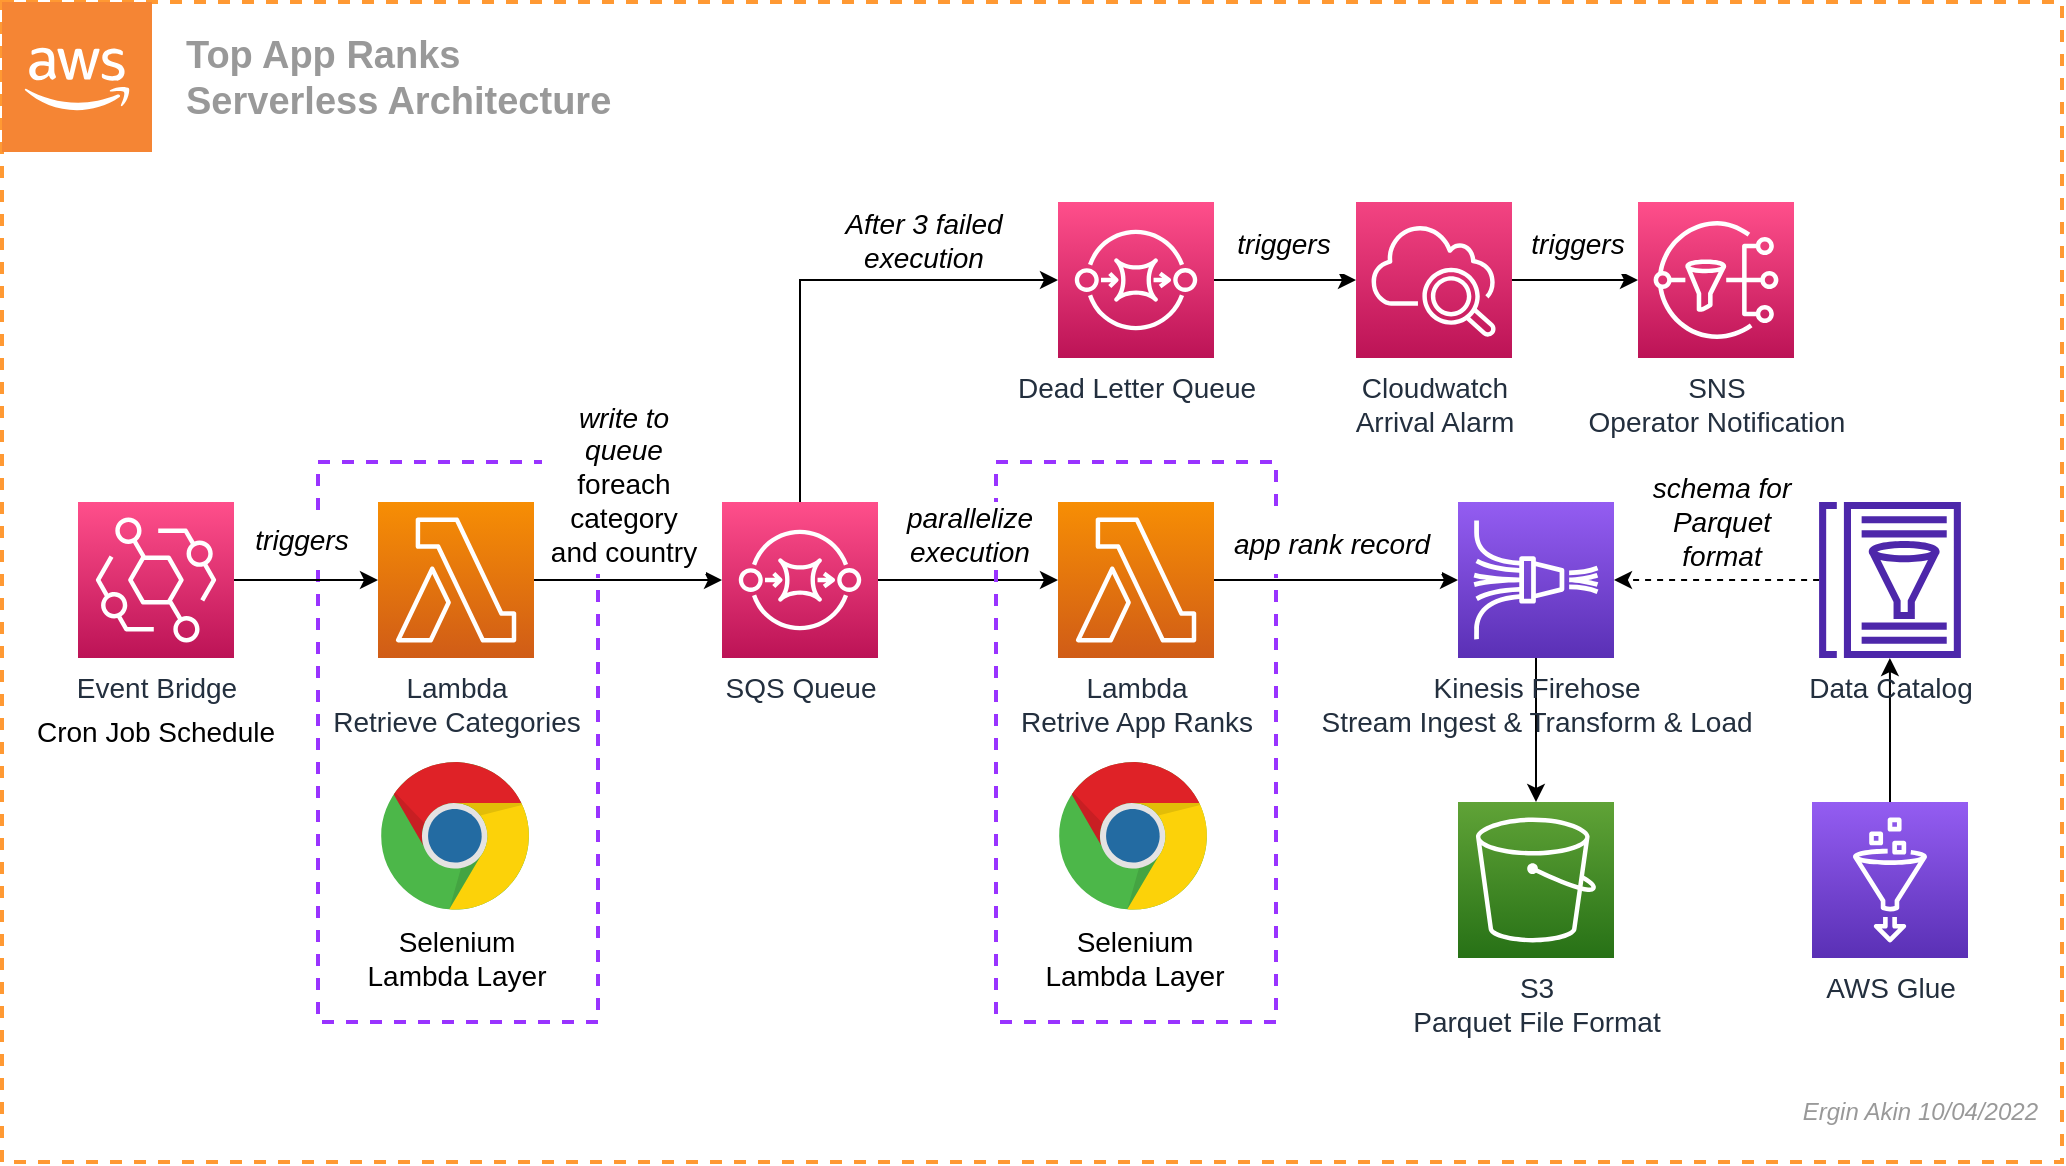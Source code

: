 <mxfile version="17.4.2" type="device"><diagram id="Ca2AoBypk-WBCprHk8kS" name="Page-1"><mxGraphModel dx="1106" dy="892" grid="1" gridSize="10" guides="1" tooltips="1" connect="1" arrows="1" fold="1" page="1" pageScale="1" pageWidth="827" pageHeight="1169" math="0" shadow="0"><root><mxCell id="0"/><mxCell id="1" parent="0"/><mxCell id="TmpzexOHRNNlW5L4MI_e-33" value="" style="rounded=0;whiteSpace=wrap;html=1;dashed=1;fontSize=14;strokeColor=#FF9933;strokeWidth=2;fillColor=default;" parent="1" vertex="1"><mxGeometry x="70" y="30" width="1030" height="580" as="geometry"/></mxCell><mxCell id="TmpzexOHRNNlW5L4MI_e-31" style="edgeStyle=orthogonalEdgeStyle;rounded=0;orthogonalLoop=1;jettySize=auto;html=1;fontSize=14;" parent="1" source="TmpzexOHRNNlW5L4MI_e-30" target="TmpzexOHRNNlW5L4MI_e-29" edge="1"><mxGeometry relative="1" as="geometry"/></mxCell><mxCell id="TmpzexOHRNNlW5L4MI_e-14" value="" style="rounded=0;whiteSpace=wrap;html=1;fontSize=14;fillColor=none;dashed=1;strokeWidth=2;strokeColor=#9933FF;" parent="1" vertex="1"><mxGeometry x="228" y="260" width="140" height="280" as="geometry"/></mxCell><mxCell id="TmpzexOHRNNlW5L4MI_e-8" style="edgeStyle=orthogonalEdgeStyle;rounded=0;orthogonalLoop=1;jettySize=auto;html=1;entryX=0;entryY=0.5;entryDx=0;entryDy=0;entryPerimeter=0;" parent="1" source="TmpzexOHRNNlW5L4MI_e-1" target="TmpzexOHRNNlW5L4MI_e-2" edge="1"><mxGeometry relative="1" as="geometry"/></mxCell><mxCell id="TmpzexOHRNNlW5L4MI_e-1" value="&lt;font style=&quot;font-size: 14px&quot;&gt;Event Bridge&lt;/font&gt;" style="sketch=0;points=[[0,0,0],[0.25,0,0],[0.5,0,0],[0.75,0,0],[1,0,0],[0,1,0],[0.25,1,0],[0.5,1,0],[0.75,1,0],[1,1,0],[0,0.25,0],[0,0.5,0],[0,0.75,0],[1,0.25,0],[1,0.5,0],[1,0.75,0]];outlineConnect=0;fontColor=#232F3E;gradientColor=#FF4F8B;gradientDirection=north;fillColor=#BC1356;strokeColor=#ffffff;dashed=0;verticalLabelPosition=bottom;verticalAlign=top;align=center;html=1;fontSize=12;fontStyle=0;aspect=fixed;shape=mxgraph.aws4.resourceIcon;resIcon=mxgraph.aws4.eventbridge;" parent="1" vertex="1"><mxGeometry x="108" y="280" width="78" height="78" as="geometry"/></mxCell><mxCell id="TmpzexOHRNNlW5L4MI_e-11" style="edgeStyle=orthogonalEdgeStyle;rounded=0;orthogonalLoop=1;jettySize=auto;html=1;fontSize=14;" parent="1" source="TmpzexOHRNNlW5L4MI_e-2" target="TmpzexOHRNNlW5L4MI_e-5" edge="1"><mxGeometry relative="1" as="geometry"/></mxCell><mxCell id="TmpzexOHRNNlW5L4MI_e-2" value="&lt;font style=&quot;font-size: 14px&quot;&gt;Lambda&lt;br&gt;Retrieve Categories&lt;/font&gt;" style="sketch=0;points=[[0,0,0],[0.25,0,0],[0.5,0,0],[0.75,0,0],[1,0,0],[0,1,0],[0.25,1,0],[0.5,1,0],[0.75,1,0],[1,1,0],[0,0.25,0],[0,0.5,0],[0,0.75,0],[1,0.25,0],[1,0.5,0],[1,0.75,0]];outlineConnect=0;fontColor=#232F3E;gradientColor=#F78E04;gradientDirection=north;fillColor=#D05C17;strokeColor=#ffffff;dashed=0;verticalLabelPosition=bottom;verticalAlign=top;align=center;html=1;fontSize=12;fontStyle=0;aspect=fixed;shape=mxgraph.aws4.resourceIcon;resIcon=mxgraph.aws4.lambda;" parent="1" vertex="1"><mxGeometry x="258" y="280" width="78" height="78" as="geometry"/></mxCell><mxCell id="TmpzexOHRNNlW5L4MI_e-3" value="&lt;font style=&quot;font-size: 14px&quot;&gt;S3&lt;br&gt;Parquet File Format&lt;/font&gt;" style="sketch=0;points=[[0,0,0],[0.25,0,0],[0.5,0,0],[0.75,0,0],[1,0,0],[0,1,0],[0.25,1,0],[0.5,1,0],[0.75,1,0],[1,1,0],[0,0.25,0],[0,0.5,0],[0,0.75,0],[1,0.25,0],[1,0.5,0],[1,0.75,0]];outlineConnect=0;fontColor=#232F3E;gradientColor=#60A337;gradientDirection=north;fillColor=#277116;strokeColor=#ffffff;dashed=0;verticalLabelPosition=bottom;verticalAlign=top;align=center;html=1;fontSize=12;fontStyle=0;aspect=fixed;shape=mxgraph.aws4.resourceIcon;resIcon=mxgraph.aws4.s3;" parent="1" vertex="1"><mxGeometry x="798" y="430" width="78" height="78" as="geometry"/></mxCell><mxCell id="TmpzexOHRNNlW5L4MI_e-21" style="edgeStyle=orthogonalEdgeStyle;rounded=0;orthogonalLoop=1;jettySize=auto;html=1;entryX=0.5;entryY=0;entryDx=0;entryDy=0;entryPerimeter=0;fontSize=14;" parent="1" source="TmpzexOHRNNlW5L4MI_e-4" target="TmpzexOHRNNlW5L4MI_e-3" edge="1"><mxGeometry relative="1" as="geometry"/></mxCell><mxCell id="TmpzexOHRNNlW5L4MI_e-4" value="&lt;font style=&quot;font-size: 14px&quot;&gt;Kinesis Firehose&lt;br&gt;Stream Ingest &amp;amp; Transform &amp;amp; Load&lt;/font&gt;" style="sketch=0;points=[[0,0,0],[0.25,0,0],[0.5,0,0],[0.75,0,0],[1,0,0],[0,1,0],[0.25,1,0],[0.5,1,0],[0.75,1,0],[1,1,0],[0,0.25,0],[0,0.5,0],[0,0.75,0],[1,0.25,0],[1,0.5,0],[1,0.75,0]];outlineConnect=0;fontColor=#232F3E;gradientColor=#945DF2;gradientDirection=north;fillColor=#5A30B5;strokeColor=#ffffff;dashed=0;verticalLabelPosition=bottom;verticalAlign=top;align=center;html=1;fontSize=12;fontStyle=0;aspect=fixed;shape=mxgraph.aws4.resourceIcon;resIcon=mxgraph.aws4.kinesis_data_firehose;" parent="1" vertex="1"><mxGeometry x="798" y="280" width="78" height="78" as="geometry"/></mxCell><mxCell id="TmpzexOHRNNlW5L4MI_e-15" style="edgeStyle=orthogonalEdgeStyle;rounded=0;orthogonalLoop=1;jettySize=auto;html=1;entryX=0;entryY=0.5;entryDx=0;entryDy=0;entryPerimeter=0;fontSize=14;" parent="1" source="TmpzexOHRNNlW5L4MI_e-5" target="TmpzexOHRNNlW5L4MI_e-6" edge="1"><mxGeometry relative="1" as="geometry"/></mxCell><mxCell id="TmpzexOHRNNlW5L4MI_e-17" style="edgeStyle=orthogonalEdgeStyle;rounded=0;orthogonalLoop=1;jettySize=auto;html=1;exitX=0.5;exitY=0;exitDx=0;exitDy=0;exitPerimeter=0;entryX=0;entryY=0.5;entryDx=0;entryDy=0;entryPerimeter=0;fontSize=14;" parent="1" source="TmpzexOHRNNlW5L4MI_e-5" target="TmpzexOHRNNlW5L4MI_e-16" edge="1"><mxGeometry relative="1" as="geometry"/></mxCell><mxCell id="TmpzexOHRNNlW5L4MI_e-5" value="&lt;font style=&quot;font-size: 14px&quot;&gt;SQS Queue&lt;/font&gt;" style="sketch=0;points=[[0,0,0],[0.25,0,0],[0.5,0,0],[0.75,0,0],[1,0,0],[0,1,0],[0.25,1,0],[0.5,1,0],[0.75,1,0],[1,1,0],[0,0.25,0],[0,0.5,0],[0,0.75,0],[1,0.25,0],[1,0.5,0],[1,0.75,0]];outlineConnect=0;fontColor=#232F3E;gradientColor=#FF4F8B;gradientDirection=north;fillColor=#BC1356;strokeColor=#ffffff;dashed=0;verticalLabelPosition=bottom;verticalAlign=top;align=center;html=1;fontSize=12;fontStyle=0;aspect=fixed;shape=mxgraph.aws4.resourceIcon;resIcon=mxgraph.aws4.sqs;" parent="1" vertex="1"><mxGeometry x="430" y="280" width="78" height="78" as="geometry"/></mxCell><mxCell id="TmpzexOHRNNlW5L4MI_e-20" style="edgeStyle=orthogonalEdgeStyle;rounded=0;orthogonalLoop=1;jettySize=auto;html=1;fontSize=14;" parent="1" source="TmpzexOHRNNlW5L4MI_e-6" target="TmpzexOHRNNlW5L4MI_e-4" edge="1"><mxGeometry relative="1" as="geometry"/></mxCell><mxCell id="TmpzexOHRNNlW5L4MI_e-6" value="&lt;font style=&quot;font-size: 14px&quot;&gt;Lambda&lt;br&gt;Retrive App Ranks&lt;/font&gt;" style="sketch=0;points=[[0,0,0],[0.25,0,0],[0.5,0,0],[0.75,0,0],[1,0,0],[0,1,0],[0.25,1,0],[0.5,1,0],[0.75,1,0],[1,1,0],[0,0.25,0],[0,0.5,0],[0,0.75,0],[1,0.25,0],[1,0.5,0],[1,0.75,0]];outlineConnect=0;fontColor=#232F3E;gradientColor=#F78E04;gradientDirection=north;fillColor=#D05C17;strokeColor=#ffffff;dashed=0;verticalLabelPosition=bottom;verticalAlign=top;align=center;html=1;fontSize=12;fontStyle=0;aspect=fixed;shape=mxgraph.aws4.resourceIcon;resIcon=mxgraph.aws4.lambda;" parent="1" vertex="1"><mxGeometry x="598" y="280" width="78" height="78" as="geometry"/></mxCell><mxCell id="TmpzexOHRNNlW5L4MI_e-7" value="&lt;font style=&quot;font-size: 14px&quot;&gt;Selenium&lt;br&gt;Lambda Layer&lt;/font&gt;" style="dashed=0;outlineConnect=0;html=1;align=center;labelPosition=center;verticalLabelPosition=bottom;verticalAlign=top;shape=mxgraph.weblogos.chrome" parent="1" vertex="1"><mxGeometry x="259.6" y="410" width="74.8" height="75.4" as="geometry"/></mxCell><mxCell id="TmpzexOHRNNlW5L4MI_e-9" value="Cron Job Schedule" style="text;html=1;strokeColor=none;fillColor=none;align=center;verticalAlign=middle;whiteSpace=wrap;rounded=0;fontSize=14;" parent="1" vertex="1"><mxGeometry x="82" y="380" width="130" height="30" as="geometry"/></mxCell><mxCell id="TmpzexOHRNNlW5L4MI_e-13" value="&lt;i&gt;write to queue&lt;br&gt;&lt;/i&gt;foreach category and country" style="text;html=1;strokeColor=none;fillColor=default;align=center;verticalAlign=middle;whiteSpace=wrap;rounded=0;fontSize=14;" parent="1" vertex="1"><mxGeometry x="340" y="226" width="82" height="90" as="geometry"/></mxCell><mxCell id="TmpzexOHRNNlW5L4MI_e-10" value="&lt;i&gt;triggers&lt;/i&gt;" style="text;html=1;strokeColor=none;fillColor=default;align=center;verticalAlign=middle;whiteSpace=wrap;rounded=0;fontSize=14;" parent="1" vertex="1"><mxGeometry x="190" y="284" width="60" height="30" as="geometry"/></mxCell><mxCell id="TmpzexOHRNNlW5L4MI_e-25" style="edgeStyle=orthogonalEdgeStyle;rounded=0;orthogonalLoop=1;jettySize=auto;html=1;fontSize=14;" parent="1" source="TmpzexOHRNNlW5L4MI_e-16" target="TmpzexOHRNNlW5L4MI_e-23" edge="1"><mxGeometry relative="1" as="geometry"/></mxCell><mxCell id="TmpzexOHRNNlW5L4MI_e-16" value="&lt;font style=&quot;font-size: 14px&quot;&gt;Dead Letter Queue&lt;/font&gt;" style="sketch=0;points=[[0,0,0],[0.25,0,0],[0.5,0,0],[0.75,0,0],[1,0,0],[0,1,0],[0.25,1,0],[0.5,1,0],[0.75,1,0],[1,1,0],[0,0.25,0],[0,0.5,0],[0,0.75,0],[1,0.25,0],[1,0.5,0],[1,0.75,0]];outlineConnect=0;fontColor=#232F3E;gradientColor=#FF4F8B;gradientDirection=north;fillColor=#BC1356;strokeColor=#ffffff;dashed=0;verticalLabelPosition=bottom;verticalAlign=top;align=center;html=1;fontSize=12;fontStyle=0;aspect=fixed;shape=mxgraph.aws4.resourceIcon;resIcon=mxgraph.aws4.sqs;" parent="1" vertex="1"><mxGeometry x="598" y="130" width="78" height="78" as="geometry"/></mxCell><mxCell id="TmpzexOHRNNlW5L4MI_e-22" value="&lt;i&gt;After 3 failed execution&lt;/i&gt;" style="text;html=1;strokeColor=none;fillColor=none;align=center;verticalAlign=middle;whiteSpace=wrap;rounded=0;fontSize=14;" parent="1" vertex="1"><mxGeometry x="466" y="134" width="130" height="30" as="geometry"/></mxCell><mxCell id="TmpzexOHRNNlW5L4MI_e-26" style="edgeStyle=orthogonalEdgeStyle;rounded=0;orthogonalLoop=1;jettySize=auto;html=1;fontSize=14;" parent="1" source="TmpzexOHRNNlW5L4MI_e-23" target="TmpzexOHRNNlW5L4MI_e-24" edge="1"><mxGeometry relative="1" as="geometry"/></mxCell><mxCell id="TmpzexOHRNNlW5L4MI_e-23" value="&lt;font style=&quot;font-size: 14px&quot;&gt;Cloudwatch&lt;br&gt;Arrival Alarm&lt;/font&gt;" style="sketch=0;points=[[0,0,0],[0.25,0,0],[0.5,0,0],[0.75,0,0],[1,0,0],[0,1,0],[0.25,1,0],[0.5,1,0],[0.75,1,0],[1,1,0],[0,0.25,0],[0,0.5,0],[0,0.75,0],[1,0.25,0],[1,0.5,0],[1,0.75,0]];points=[[0,0,0],[0.25,0,0],[0.5,0,0],[0.75,0,0],[1,0,0],[0,1,0],[0.25,1,0],[0.5,1,0],[0.75,1,0],[1,1,0],[0,0.25,0],[0,0.5,0],[0,0.75,0],[1,0.25,0],[1,0.5,0],[1,0.75,0]];outlineConnect=0;fontColor=#232F3E;gradientColor=#F34482;gradientDirection=north;fillColor=#BC1356;strokeColor=#ffffff;dashed=0;verticalLabelPosition=bottom;verticalAlign=top;align=center;html=1;fontSize=12;fontStyle=0;aspect=fixed;shape=mxgraph.aws4.resourceIcon;resIcon=mxgraph.aws4.cloudwatch_2;" parent="1" vertex="1"><mxGeometry x="747" y="130" width="78" height="78" as="geometry"/></mxCell><mxCell id="TmpzexOHRNNlW5L4MI_e-24" value="&lt;font style=&quot;font-size: 14px&quot;&gt;SNS&lt;br&gt;Operator Notification&lt;/font&gt;" style="sketch=0;points=[[0,0,0],[0.25,0,0],[0.5,0,0],[0.75,0,0],[1,0,0],[0,1,0],[0.25,1,0],[0.5,1,0],[0.75,1,0],[1,1,0],[0,0.25,0],[0,0.5,0],[0,0.75,0],[1,0.25,0],[1,0.5,0],[1,0.75,0]];outlineConnect=0;fontColor=#232F3E;gradientColor=#FF4F8B;gradientDirection=north;fillColor=#BC1356;strokeColor=#ffffff;dashed=0;verticalLabelPosition=bottom;verticalAlign=top;align=center;html=1;fontSize=12;fontStyle=0;aspect=fixed;shape=mxgraph.aws4.resourceIcon;resIcon=mxgraph.aws4.sns;" parent="1" vertex="1"><mxGeometry x="888" y="130" width="78" height="78" as="geometry"/></mxCell><mxCell id="TmpzexOHRNNlW5L4MI_e-27" value="&lt;i&gt;triggers&lt;/i&gt;" style="text;html=1;strokeColor=none;fillColor=default;align=center;verticalAlign=middle;whiteSpace=wrap;rounded=0;fontSize=14;" parent="1" vertex="1"><mxGeometry x="681" y="136" width="60" height="30" as="geometry"/></mxCell><mxCell id="TmpzexOHRNNlW5L4MI_e-28" value="&lt;i&gt;triggers&lt;/i&gt;" style="text;html=1;strokeColor=none;fillColor=default;align=center;verticalAlign=middle;whiteSpace=wrap;rounded=0;fontSize=14;" parent="1" vertex="1"><mxGeometry x="828" y="136" width="60" height="30" as="geometry"/></mxCell><mxCell id="TmpzexOHRNNlW5L4MI_e-32" style="edgeStyle=orthogonalEdgeStyle;rounded=0;orthogonalLoop=1;jettySize=auto;html=1;entryX=1;entryY=0.5;entryDx=0;entryDy=0;entryPerimeter=0;fontSize=14;dashed=1;" parent="1" source="TmpzexOHRNNlW5L4MI_e-29" target="TmpzexOHRNNlW5L4MI_e-4" edge="1"><mxGeometry relative="1" as="geometry"/></mxCell><mxCell id="TmpzexOHRNNlW5L4MI_e-30" value="&lt;font style=&quot;font-size: 14px&quot;&gt;AWS Glue&lt;/font&gt;" style="sketch=0;points=[[0,0,0],[0.25,0,0],[0.5,0,0],[0.75,0,0],[1,0,0],[0,1,0],[0.25,1,0],[0.5,1,0],[0.75,1,0],[1,1,0],[0,0.25,0],[0,0.5,0],[0,0.75,0],[1,0.25,0],[1,0.5,0],[1,0.75,0]];outlineConnect=0;fontColor=#232F3E;gradientColor=#945DF2;gradientDirection=north;fillColor=#5A30B5;strokeColor=#ffffff;dashed=0;verticalLabelPosition=bottom;verticalAlign=top;align=center;html=1;fontSize=12;fontStyle=0;aspect=fixed;shape=mxgraph.aws4.resourceIcon;resIcon=mxgraph.aws4.glue;" parent="1" vertex="1"><mxGeometry x="975" y="430" width="78" height="78" as="geometry"/></mxCell><mxCell id="TmpzexOHRNNlW5L4MI_e-36" value="" style="outlineConnect=0;dashed=0;verticalLabelPosition=bottom;verticalAlign=top;align=center;html=1;shape=mxgraph.aws3.cloud_2;fillColor=#F58534;gradientColor=none;fontSize=14;strokeColor=#FF9933;strokeWidth=2;" parent="1" vertex="1"><mxGeometry x="70" y="30" width="75" height="75" as="geometry"/></mxCell><mxCell id="TmpzexOHRNNlW5L4MI_e-37" value="Top App Ranks&lt;br style=&quot;font-size: 19px;&quot;&gt;Serverless Architecture" style="text;html=1;strokeColor=none;fillColor=none;align=left;verticalAlign=middle;whiteSpace=wrap;rounded=0;dashed=1;fontSize=19;fontStyle=1;fontColor=#999999;" parent="1" vertex="1"><mxGeometry x="160" y="52.5" width="230" height="30" as="geometry"/></mxCell><mxCell id="TmpzexOHRNNlW5L4MI_e-38" value="Ergin Akin 10/04/2022" style="text;html=1;strokeColor=none;fillColor=none;align=right;verticalAlign=middle;whiteSpace=wrap;rounded=0;dashed=1;fontSize=12;fontColor=#999999;fontStyle=2" parent="1" vertex="1"><mxGeometry x="960" y="570" width="130" height="30" as="geometry"/></mxCell><mxCell id="TmpzexOHRNNlW5L4MI_e-39" value="&lt;i&gt;schema for Parquet format&lt;/i&gt;" style="text;html=1;strokeColor=none;fillColor=default;align=center;verticalAlign=middle;whiteSpace=wrap;rounded=0;fontSize=14;" parent="1" vertex="1"><mxGeometry x="885" y="275" width="90" height="30" as="geometry"/></mxCell><mxCell id="DpvcIwTn8FJGIK1WK1UI-1" value="" style="rounded=0;whiteSpace=wrap;html=1;fontSize=14;fillColor=none;dashed=1;strokeWidth=2;strokeColor=#9933FF;" parent="1" vertex="1"><mxGeometry x="567" y="260" width="140" height="280" as="geometry"/></mxCell><mxCell id="DpvcIwTn8FJGIK1WK1UI-2" value="&lt;font style=&quot;font-size: 14px&quot;&gt;Selenium&lt;br&gt;Lambda Layer&lt;/font&gt;" style="dashed=0;outlineConnect=0;html=1;align=center;labelPosition=center;verticalLabelPosition=bottom;verticalAlign=top;shape=mxgraph.weblogos.chrome" parent="1" vertex="1"><mxGeometry x="598.6" y="410" width="74.8" height="75.4" as="geometry"/></mxCell><mxCell id="TmpzexOHRNNlW5L4MI_e-12" value="&lt;i&gt;parallelize&lt;br&gt;execution&lt;/i&gt;" style="text;html=1;strokeColor=none;fillColor=#FFFFFF;align=center;verticalAlign=middle;whiteSpace=wrap;rounded=0;fontSize=14;labelBackgroundColor=#FFFFFF;" parent="1" vertex="1"><mxGeometry x="514" y="281" width="80" height="30" as="geometry"/></mxCell><mxCell id="TmpzexOHRNNlW5L4MI_e-40" value="&lt;i&gt;app rank record&lt;/i&gt;" style="text;html=1;strokeColor=none;fillColor=default;align=center;verticalAlign=middle;whiteSpace=wrap;rounded=0;fontSize=14;" parent="1" vertex="1"><mxGeometry x="680" y="286" width="110" height="30" as="geometry"/></mxCell><mxCell id="TmpzexOHRNNlW5L4MI_e-29" value="&lt;font style=&quot;font-size: 14px&quot;&gt;Data Catalog&lt;/font&gt;" style="sketch=0;outlineConnect=0;fontColor=#232F3E;gradientColor=none;fillColor=#4D27AA;strokeColor=none;dashed=0;verticalLabelPosition=bottom;verticalAlign=top;align=center;html=1;fontSize=12;fontStyle=0;aspect=fixed;pointerEvents=1;shape=mxgraph.aws4.glue_data_catalog;" parent="1" vertex="1"><mxGeometry x="978" y="280" width="72" height="78" as="geometry"/></mxCell></root></mxGraphModel></diagram></mxfile>
